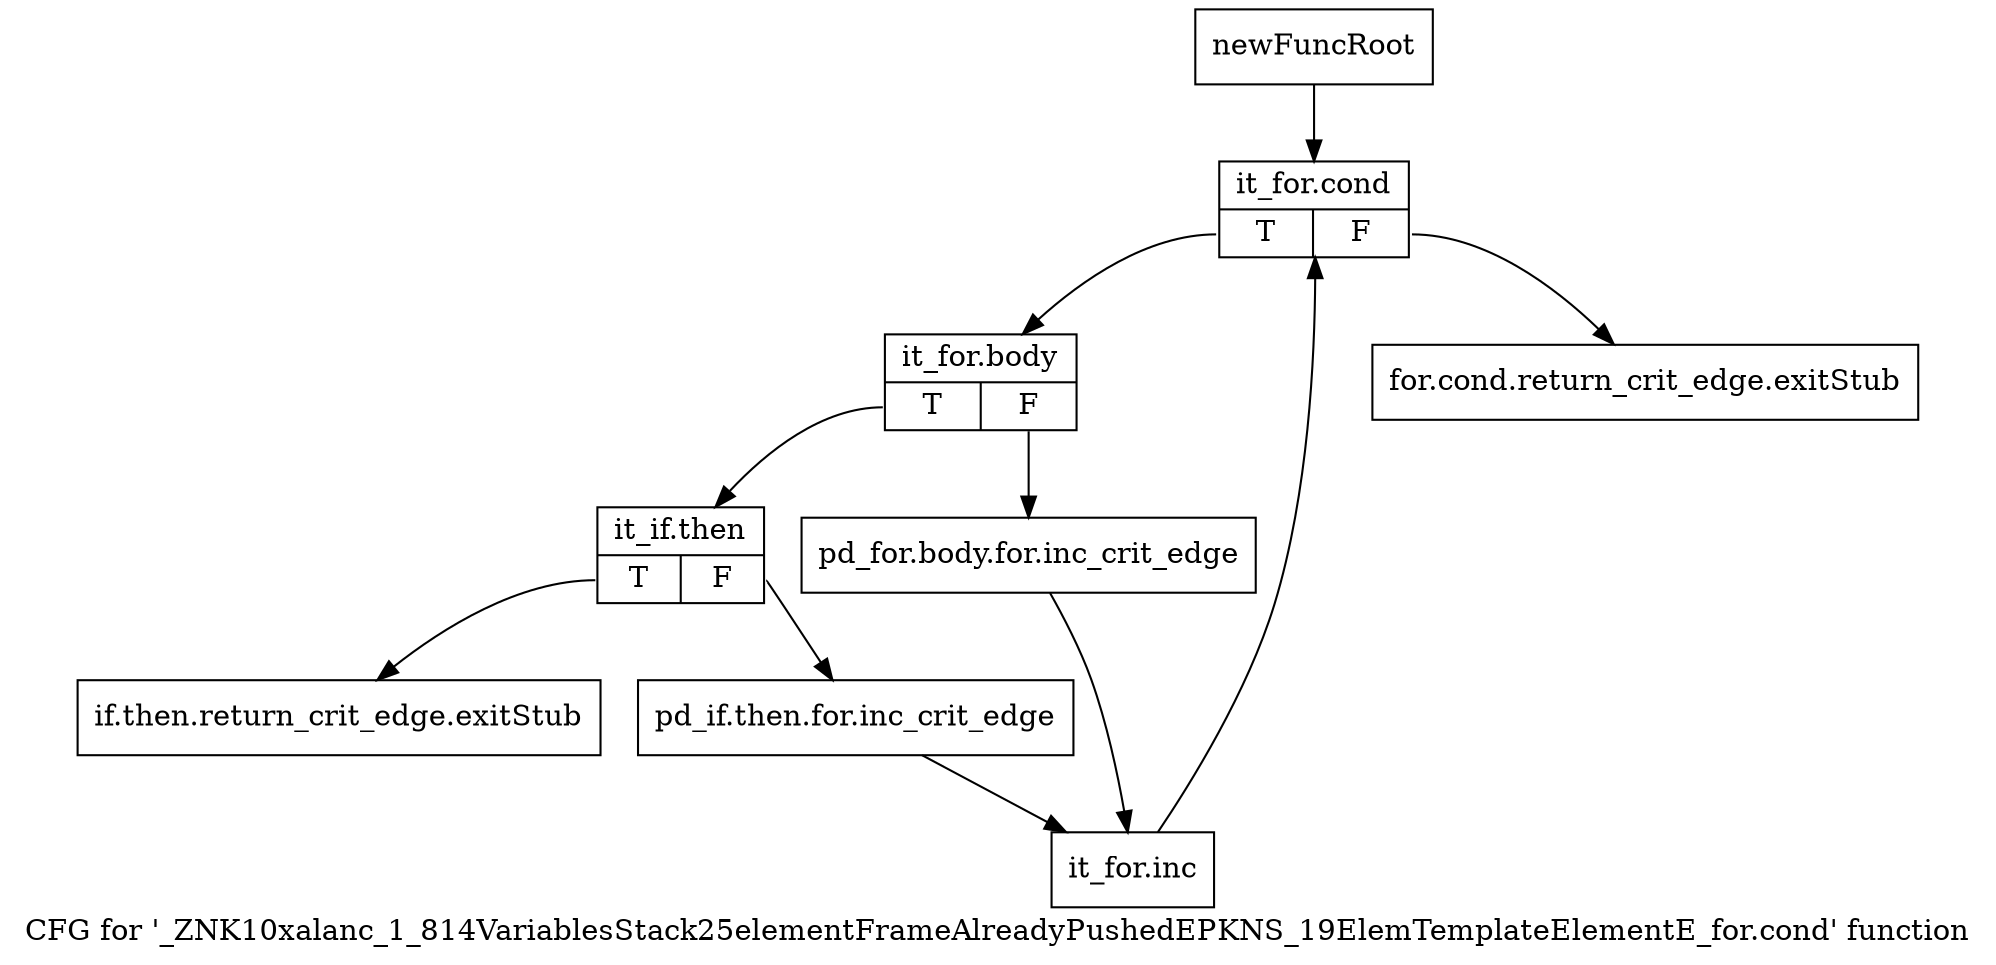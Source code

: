 digraph "CFG for '_ZNK10xalanc_1_814VariablesStack25elementFrameAlreadyPushedEPKNS_19ElemTemplateElementE_for.cond' function" {
	label="CFG for '_ZNK10xalanc_1_814VariablesStack25elementFrameAlreadyPushedEPKNS_19ElemTemplateElementE_for.cond' function";

	Node0xa0b7ca0 [shape=record,label="{newFuncRoot}"];
	Node0xa0b7ca0 -> Node0xa0b7d90;
	Node0xa0b7cf0 [shape=record,label="{for.cond.return_crit_edge.exitStub}"];
	Node0xa0b7d40 [shape=record,label="{if.then.return_crit_edge.exitStub}"];
	Node0xa0b7d90 [shape=record,label="{it_for.cond|{<s0>T|<s1>F}}"];
	Node0xa0b7d90:s0 -> Node0xa0b7de0;
	Node0xa0b7d90:s1 -> Node0xa0b7cf0;
	Node0xa0b7de0 [shape=record,label="{it_for.body|{<s0>T|<s1>F}}"];
	Node0xa0b7de0:s0 -> Node0xa0b7e80;
	Node0xa0b7de0:s1 -> Node0xa0b7e30;
	Node0xa0b7e30 [shape=record,label="{pd_for.body.for.inc_crit_edge}"];
	Node0xa0b7e30 -> Node0xa0b7f20;
	Node0xa0b7e80 [shape=record,label="{it_if.then|{<s0>T|<s1>F}}"];
	Node0xa0b7e80:s0 -> Node0xa0b7d40;
	Node0xa0b7e80:s1 -> Node0xa0b7ed0;
	Node0xa0b7ed0 [shape=record,label="{pd_if.then.for.inc_crit_edge}"];
	Node0xa0b7ed0 -> Node0xa0b7f20;
	Node0xa0b7f20 [shape=record,label="{it_for.inc}"];
	Node0xa0b7f20 -> Node0xa0b7d90;
}
